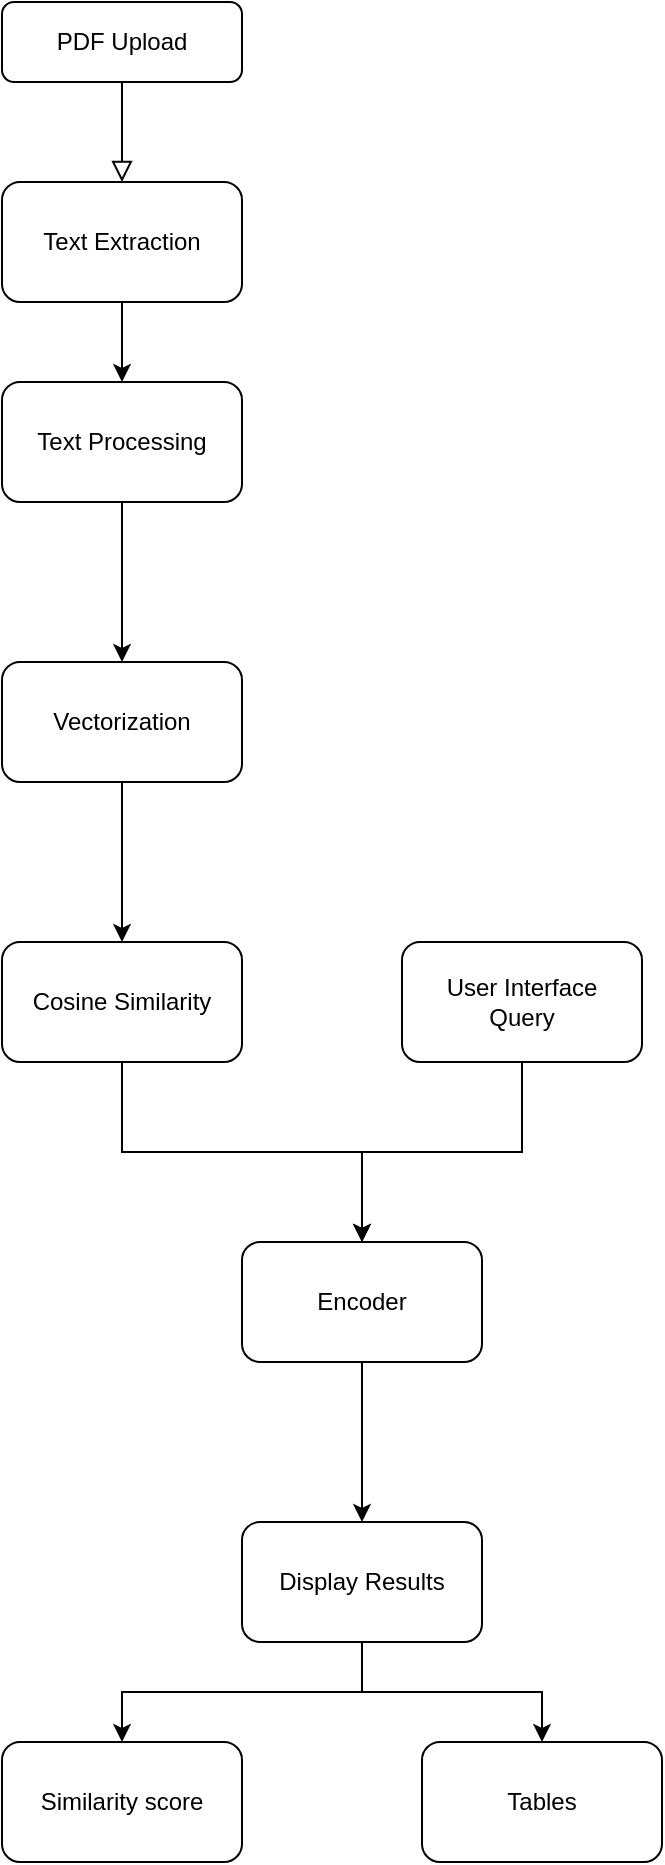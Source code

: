 <mxfile version="22.1.7" type="device">
  <diagram id="C5RBs43oDa-KdzZeNtuy" name="Page-1">
    <mxGraphModel dx="520" dy="714" grid="1" gridSize="10" guides="1" tooltips="1" connect="1" arrows="1" fold="1" page="1" pageScale="1" pageWidth="827" pageHeight="1169" math="0" shadow="0">
      <root>
        <mxCell id="WIyWlLk6GJQsqaUBKTNV-0" />
        <mxCell id="WIyWlLk6GJQsqaUBKTNV-1" parent="WIyWlLk6GJQsqaUBKTNV-0" />
        <mxCell id="WIyWlLk6GJQsqaUBKTNV-2" value="" style="rounded=0;html=1;jettySize=auto;orthogonalLoop=1;fontSize=11;endArrow=block;endFill=0;endSize=8;strokeWidth=1;shadow=0;labelBackgroundColor=none;edgeStyle=orthogonalEdgeStyle;" parent="WIyWlLk6GJQsqaUBKTNV-1" source="WIyWlLk6GJQsqaUBKTNV-3" edge="1">
          <mxGeometry relative="1" as="geometry">
            <mxPoint x="220" y="170" as="targetPoint" />
          </mxGeometry>
        </mxCell>
        <mxCell id="WIyWlLk6GJQsqaUBKTNV-3" value="PDF Upload " style="rounded=1;whiteSpace=wrap;html=1;fontSize=12;glass=0;strokeWidth=1;shadow=0;" parent="WIyWlLk6GJQsqaUBKTNV-1" vertex="1">
          <mxGeometry x="160" y="80" width="120" height="40" as="geometry" />
        </mxCell>
        <mxCell id="nzHOqaemcBFNo014o65H-3" style="edgeStyle=orthogonalEdgeStyle;rounded=0;orthogonalLoop=1;jettySize=auto;html=1;exitX=0.5;exitY=1;exitDx=0;exitDy=0;" edge="1" parent="WIyWlLk6GJQsqaUBKTNV-1" source="nzHOqaemcBFNo014o65H-1" target="nzHOqaemcBFNo014o65H-5">
          <mxGeometry relative="1" as="geometry">
            <mxPoint x="220" y="300" as="targetPoint" />
          </mxGeometry>
        </mxCell>
        <mxCell id="nzHOqaemcBFNo014o65H-1" value="Text Extraction" style="rounded=1;whiteSpace=wrap;html=1;" vertex="1" parent="WIyWlLk6GJQsqaUBKTNV-1">
          <mxGeometry x="160" y="170" width="120" height="60" as="geometry" />
        </mxCell>
        <mxCell id="nzHOqaemcBFNo014o65H-7" value="" style="edgeStyle=orthogonalEdgeStyle;rounded=0;orthogonalLoop=1;jettySize=auto;html=1;" edge="1" parent="WIyWlLk6GJQsqaUBKTNV-1" source="nzHOqaemcBFNo014o65H-5" target="nzHOqaemcBFNo014o65H-6">
          <mxGeometry relative="1" as="geometry" />
        </mxCell>
        <mxCell id="nzHOqaemcBFNo014o65H-5" value="Text Processing" style="rounded=1;whiteSpace=wrap;html=1;" vertex="1" parent="WIyWlLk6GJQsqaUBKTNV-1">
          <mxGeometry x="160" y="270" width="120" height="60" as="geometry" />
        </mxCell>
        <mxCell id="nzHOqaemcBFNo014o65H-9" value="" style="edgeStyle=orthogonalEdgeStyle;rounded=0;orthogonalLoop=1;jettySize=auto;html=1;" edge="1" parent="WIyWlLk6GJQsqaUBKTNV-1" source="nzHOqaemcBFNo014o65H-6" target="nzHOqaemcBFNo014o65H-8">
          <mxGeometry relative="1" as="geometry" />
        </mxCell>
        <mxCell id="nzHOqaemcBFNo014o65H-6" value="Vectorization" style="whiteSpace=wrap;html=1;rounded=1;" vertex="1" parent="WIyWlLk6GJQsqaUBKTNV-1">
          <mxGeometry x="160" y="410" width="120" height="60" as="geometry" />
        </mxCell>
        <mxCell id="nzHOqaemcBFNo014o65H-12" value="" style="edgeStyle=orthogonalEdgeStyle;rounded=0;orthogonalLoop=1;jettySize=auto;html=1;" edge="1" parent="WIyWlLk6GJQsqaUBKTNV-1" source="nzHOqaemcBFNo014o65H-8" target="nzHOqaemcBFNo014o65H-11">
          <mxGeometry relative="1" as="geometry" />
        </mxCell>
        <mxCell id="nzHOqaemcBFNo014o65H-8" value="Cosine Similarity" style="whiteSpace=wrap;html=1;rounded=1;" vertex="1" parent="WIyWlLk6GJQsqaUBKTNV-1">
          <mxGeometry x="160" y="550" width="120" height="60" as="geometry" />
        </mxCell>
        <mxCell id="nzHOqaemcBFNo014o65H-13" style="edgeStyle=orthogonalEdgeStyle;rounded=0;orthogonalLoop=1;jettySize=auto;html=1;entryX=0.5;entryY=0;entryDx=0;entryDy=0;" edge="1" parent="WIyWlLk6GJQsqaUBKTNV-1" source="nzHOqaemcBFNo014o65H-10" target="nzHOqaemcBFNo014o65H-11">
          <mxGeometry relative="1" as="geometry" />
        </mxCell>
        <mxCell id="nzHOqaemcBFNo014o65H-10" value="User Interface&lt;br&gt;Query" style="rounded=1;whiteSpace=wrap;html=1;" vertex="1" parent="WIyWlLk6GJQsqaUBKTNV-1">
          <mxGeometry x="360" y="550" width="120" height="60" as="geometry" />
        </mxCell>
        <mxCell id="nzHOqaemcBFNo014o65H-15" value="" style="edgeStyle=orthogonalEdgeStyle;rounded=0;orthogonalLoop=1;jettySize=auto;html=1;" edge="1" parent="WIyWlLk6GJQsqaUBKTNV-1" source="nzHOqaemcBFNo014o65H-11" target="nzHOqaemcBFNo014o65H-14">
          <mxGeometry relative="1" as="geometry" />
        </mxCell>
        <mxCell id="nzHOqaemcBFNo014o65H-11" value="Encoder" style="whiteSpace=wrap;html=1;rounded=1;" vertex="1" parent="WIyWlLk6GJQsqaUBKTNV-1">
          <mxGeometry x="280" y="700" width="120" height="60" as="geometry" />
        </mxCell>
        <mxCell id="nzHOqaemcBFNo014o65H-17" value="" style="edgeStyle=orthogonalEdgeStyle;rounded=0;orthogonalLoop=1;jettySize=auto;html=1;" edge="1" parent="WIyWlLk6GJQsqaUBKTNV-1" source="nzHOqaemcBFNo014o65H-14" target="nzHOqaemcBFNo014o65H-16">
          <mxGeometry relative="1" as="geometry" />
        </mxCell>
        <mxCell id="nzHOqaemcBFNo014o65H-20" style="edgeStyle=orthogonalEdgeStyle;rounded=0;orthogonalLoop=1;jettySize=auto;html=1;exitX=0.5;exitY=1;exitDx=0;exitDy=0;" edge="1" parent="WIyWlLk6GJQsqaUBKTNV-1" source="nzHOqaemcBFNo014o65H-14" target="nzHOqaemcBFNo014o65H-18">
          <mxGeometry relative="1" as="geometry" />
        </mxCell>
        <mxCell id="nzHOqaemcBFNo014o65H-14" value="Display Results" style="whiteSpace=wrap;html=1;rounded=1;" vertex="1" parent="WIyWlLk6GJQsqaUBKTNV-1">
          <mxGeometry x="280" y="840" width="120" height="60" as="geometry" />
        </mxCell>
        <mxCell id="nzHOqaemcBFNo014o65H-16" value="Similarity score" style="whiteSpace=wrap;html=1;rounded=1;" vertex="1" parent="WIyWlLk6GJQsqaUBKTNV-1">
          <mxGeometry x="160" y="950" width="120" height="60" as="geometry" />
        </mxCell>
        <mxCell id="nzHOqaemcBFNo014o65H-18" value="Tables" style="rounded=1;whiteSpace=wrap;html=1;" vertex="1" parent="WIyWlLk6GJQsqaUBKTNV-1">
          <mxGeometry x="370" y="950" width="120" height="60" as="geometry" />
        </mxCell>
      </root>
    </mxGraphModel>
  </diagram>
</mxfile>
